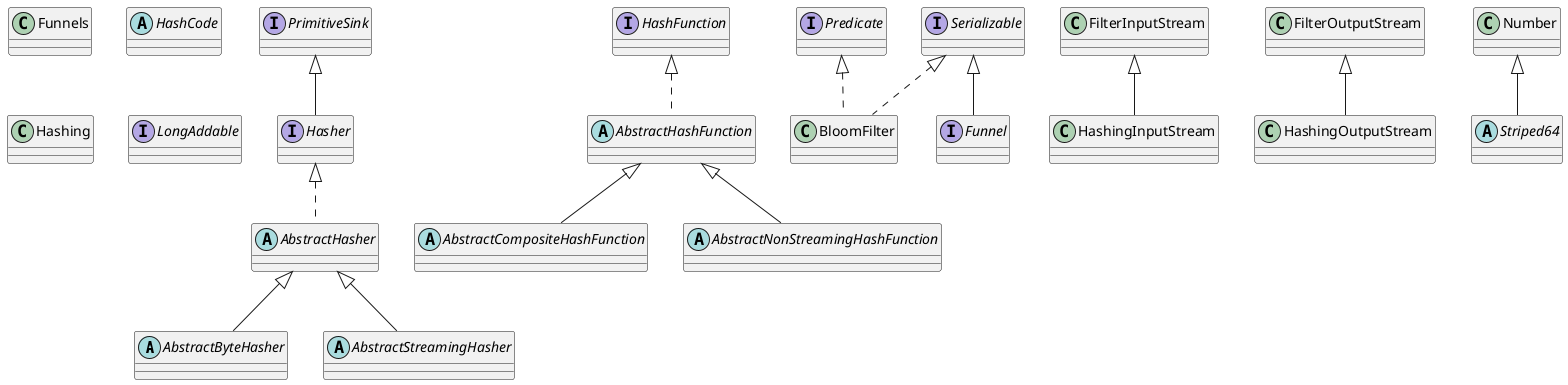 @startuml
abstract class AbstractByteHasher extends AbstractHasher
abstract class AbstractCompositeHashFunction extends AbstractHashFunction
abstract class AbstractHasher implements Hasher
abstract class AbstractHashFunction implements HashFunction
abstract class AbstractNonStreamingHashFunction extends AbstractHashFunction
abstract class AbstractStreamingHasher extends AbstractHasher
 class BloomFilter implements Predicate, Serializable




interface Funnel extends Serializable
 class Funnels
abstract class HashCode
interface Hasher extends PrimitiveSink
interface HashFunction
 class Hashing
 class HashingInputStream extends FilterInputStream
 class HashingOutputStream extends FilterOutputStream

interface LongAddable







interface PrimitiveSink

abstract class Striped64 extends Number
@enduml